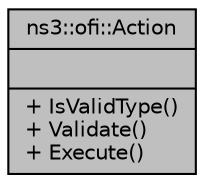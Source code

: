digraph "ns3::ofi::Action"
{
  edge [fontname="Helvetica",fontsize="10",labelfontname="Helvetica",labelfontsize="10"];
  node [fontname="Helvetica",fontsize="10",shape=record];
  Node1 [label="{ns3::ofi::Action\n||+ IsValidType()\l+ Validate()\l+ Execute()\l}",height=0.2,width=0.4,color="black", fillcolor="grey75", style="filled", fontcolor="black"];
}

